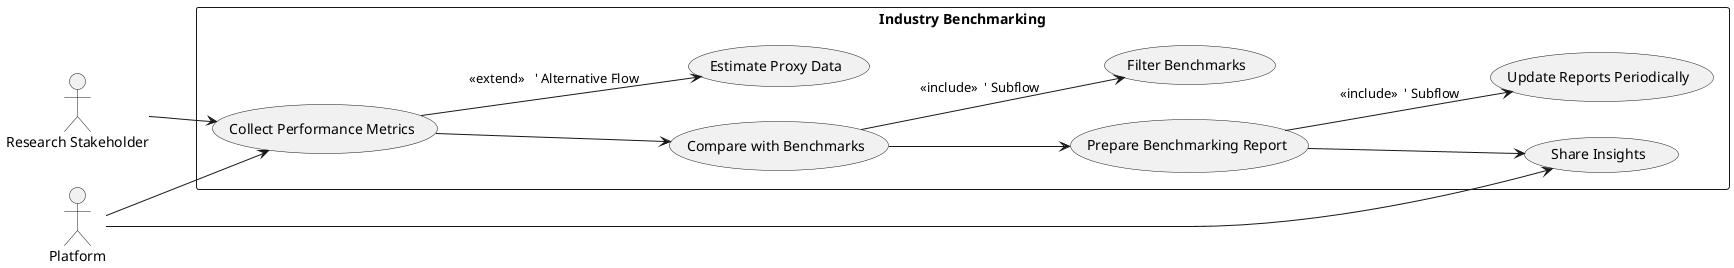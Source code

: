 @startuml
left to right direction

actor "Research Stakeholder" as RS
actor "Platform" as P

rectangle "Industry Benchmarking" {
  usecase "Collect Performance Metrics" as UC1
  usecase "Compare with Benchmarks" as UC2
  usecase "Prepare Benchmarking Report" as UC3
  usecase "Share Insights" as UC4
  usecase "Filter Benchmarks" as UC5
  usecase "Update Reports Periodically" as UC6
  usecase "Estimate Proxy Data" as UC7
}

RS --> UC1
UC1 --> UC2
UC2 --> UC3
UC3 --> UC4

P --> UC1
P --> UC4

UC2 --> UC5 : <<include>>  ' Subflow
UC3 --> UC6 : <<include>>  ' Subflow
UC1 --> UC7 : <<extend>>   ' Alternative Flow

@enduml
